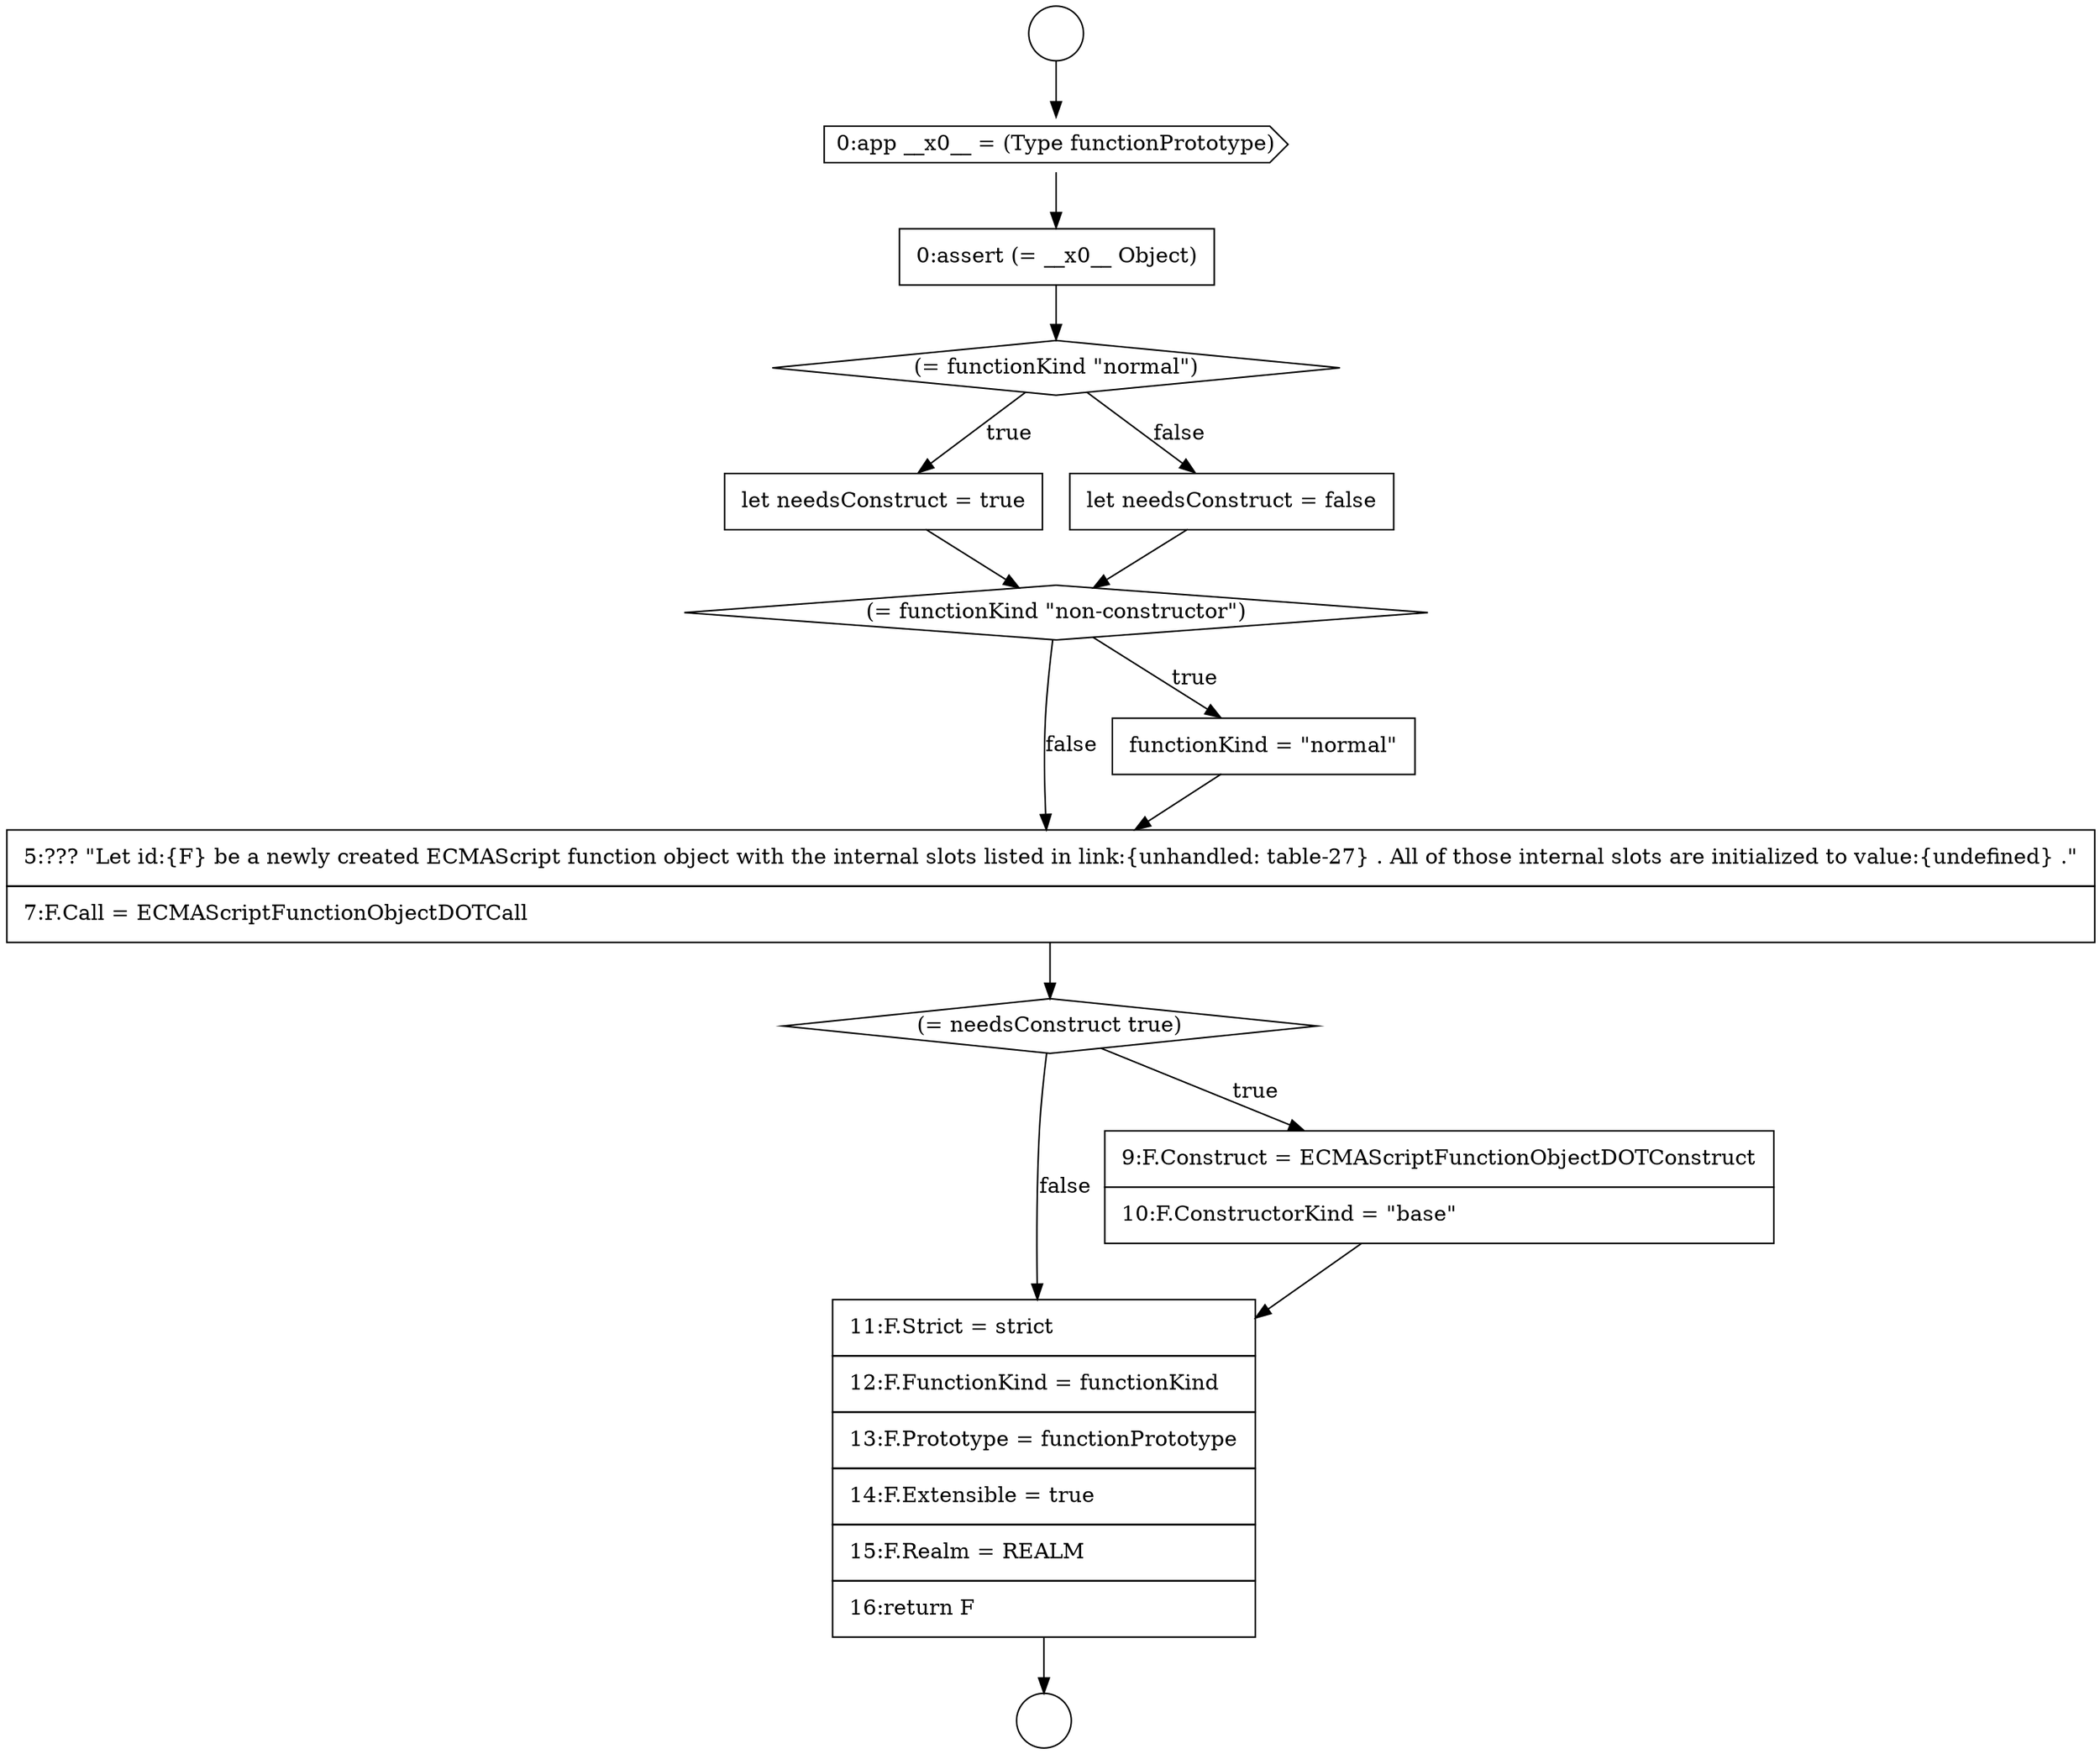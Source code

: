 digraph {
  node1999 [shape=cds, label=<<font color="black">0:app __x0__ = (Type functionPrototype)</font>> color="black" fillcolor="white" style=filled]
  node2007 [shape=diamond, label=<<font color="black">(= needsConstruct true)</font>> color="black" fillcolor="white" style=filled]
  node2002 [shape=none, margin=0, label=<<font color="black">
    <table border="0" cellborder="1" cellspacing="0" cellpadding="10">
      <tr><td align="left">let needsConstruct = true</td></tr>
    </table>
  </font>> color="black" fillcolor="white" style=filled]
  node2000 [shape=none, margin=0, label=<<font color="black">
    <table border="0" cellborder="1" cellspacing="0" cellpadding="10">
      <tr><td align="left">0:assert (= __x0__ Object)</td></tr>
    </table>
  </font>> color="black" fillcolor="white" style=filled]
  node2006 [shape=none, margin=0, label=<<font color="black">
    <table border="0" cellborder="1" cellspacing="0" cellpadding="10">
      <tr><td align="left">5:??? &quot;Let id:{F} be a newly created ECMAScript function object with the internal slots listed in link:{unhandled: table-27} . All of those internal slots are initialized to value:{undefined} .&quot;</td></tr>
      <tr><td align="left">7:F.Call = ECMAScriptFunctionObjectDOTCall</td></tr>
    </table>
  </font>> color="black" fillcolor="white" style=filled]
  node2001 [shape=diamond, label=<<font color="black">(= functionKind &quot;normal&quot;)</font>> color="black" fillcolor="white" style=filled]
  node1997 [shape=circle label=" " color="black" fillcolor="white" style=filled]
  node2005 [shape=none, margin=0, label=<<font color="black">
    <table border="0" cellborder="1" cellspacing="0" cellpadding="10">
      <tr><td align="left">functionKind = &quot;normal&quot;</td></tr>
    </table>
  </font>> color="black" fillcolor="white" style=filled]
  node1998 [shape=circle label=" " color="black" fillcolor="white" style=filled]
  node2004 [shape=diamond, label=<<font color="black">(= functionKind &quot;non-constructor&quot;)</font>> color="black" fillcolor="white" style=filled]
  node2009 [shape=none, margin=0, label=<<font color="black">
    <table border="0" cellborder="1" cellspacing="0" cellpadding="10">
      <tr><td align="left">11:F.Strict = strict</td></tr>
      <tr><td align="left">12:F.FunctionKind = functionKind</td></tr>
      <tr><td align="left">13:F.Prototype = functionPrototype</td></tr>
      <tr><td align="left">14:F.Extensible = true</td></tr>
      <tr><td align="left">15:F.Realm = REALM</td></tr>
      <tr><td align="left">16:return F</td></tr>
    </table>
  </font>> color="black" fillcolor="white" style=filled]
  node2003 [shape=none, margin=0, label=<<font color="black">
    <table border="0" cellborder="1" cellspacing="0" cellpadding="10">
      <tr><td align="left">let needsConstruct = false</td></tr>
    </table>
  </font>> color="black" fillcolor="white" style=filled]
  node2008 [shape=none, margin=0, label=<<font color="black">
    <table border="0" cellborder="1" cellspacing="0" cellpadding="10">
      <tr><td align="left">9:F.Construct = ECMAScriptFunctionObjectDOTConstruct</td></tr>
      <tr><td align="left">10:F.ConstructorKind = &quot;base&quot;</td></tr>
    </table>
  </font>> color="black" fillcolor="white" style=filled]
  node2009 -> node1998 [ color="black"]
  node2001 -> node2002 [label=<<font color="black">true</font>> color="black"]
  node2001 -> node2003 [label=<<font color="black">false</font>> color="black"]
  node2005 -> node2006 [ color="black"]
  node2003 -> node2004 [ color="black"]
  node1999 -> node2000 [ color="black"]
  node2004 -> node2005 [label=<<font color="black">true</font>> color="black"]
  node2004 -> node2006 [label=<<font color="black">false</font>> color="black"]
  node1997 -> node1999 [ color="black"]
  node2006 -> node2007 [ color="black"]
  node2007 -> node2008 [label=<<font color="black">true</font>> color="black"]
  node2007 -> node2009 [label=<<font color="black">false</font>> color="black"]
  node2002 -> node2004 [ color="black"]
  node2008 -> node2009 [ color="black"]
  node2000 -> node2001 [ color="black"]
}
